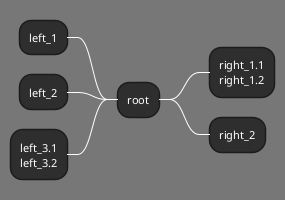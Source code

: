 ' Do not edit
' Theme Gallery
' autogenerated by script
'
@startmindmap
!theme reddress-darkgreen
+ root
**:right_1.1
right_1.2;
++ right_2

left side

-- left_1
-- left_2
**:left_3.1
left_3.2;
@endmindmap
